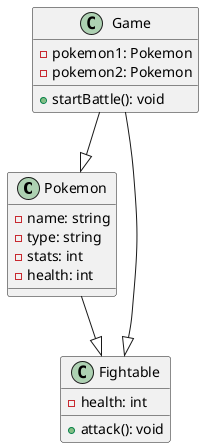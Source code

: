 @startuml

class Pokemon {
  - name: string
  - type: string
  - stats: int
  - health: int
}

class Fightable {
  - health: int
  + attack(): void
}

class Game {
  - pokemon1: Pokemon
  - pokemon2: Pokemon
  + startBattle(): void
}

Pokemon --|> Fightable
Game --|> Pokemon
Game --|> Fightable

@enduml
